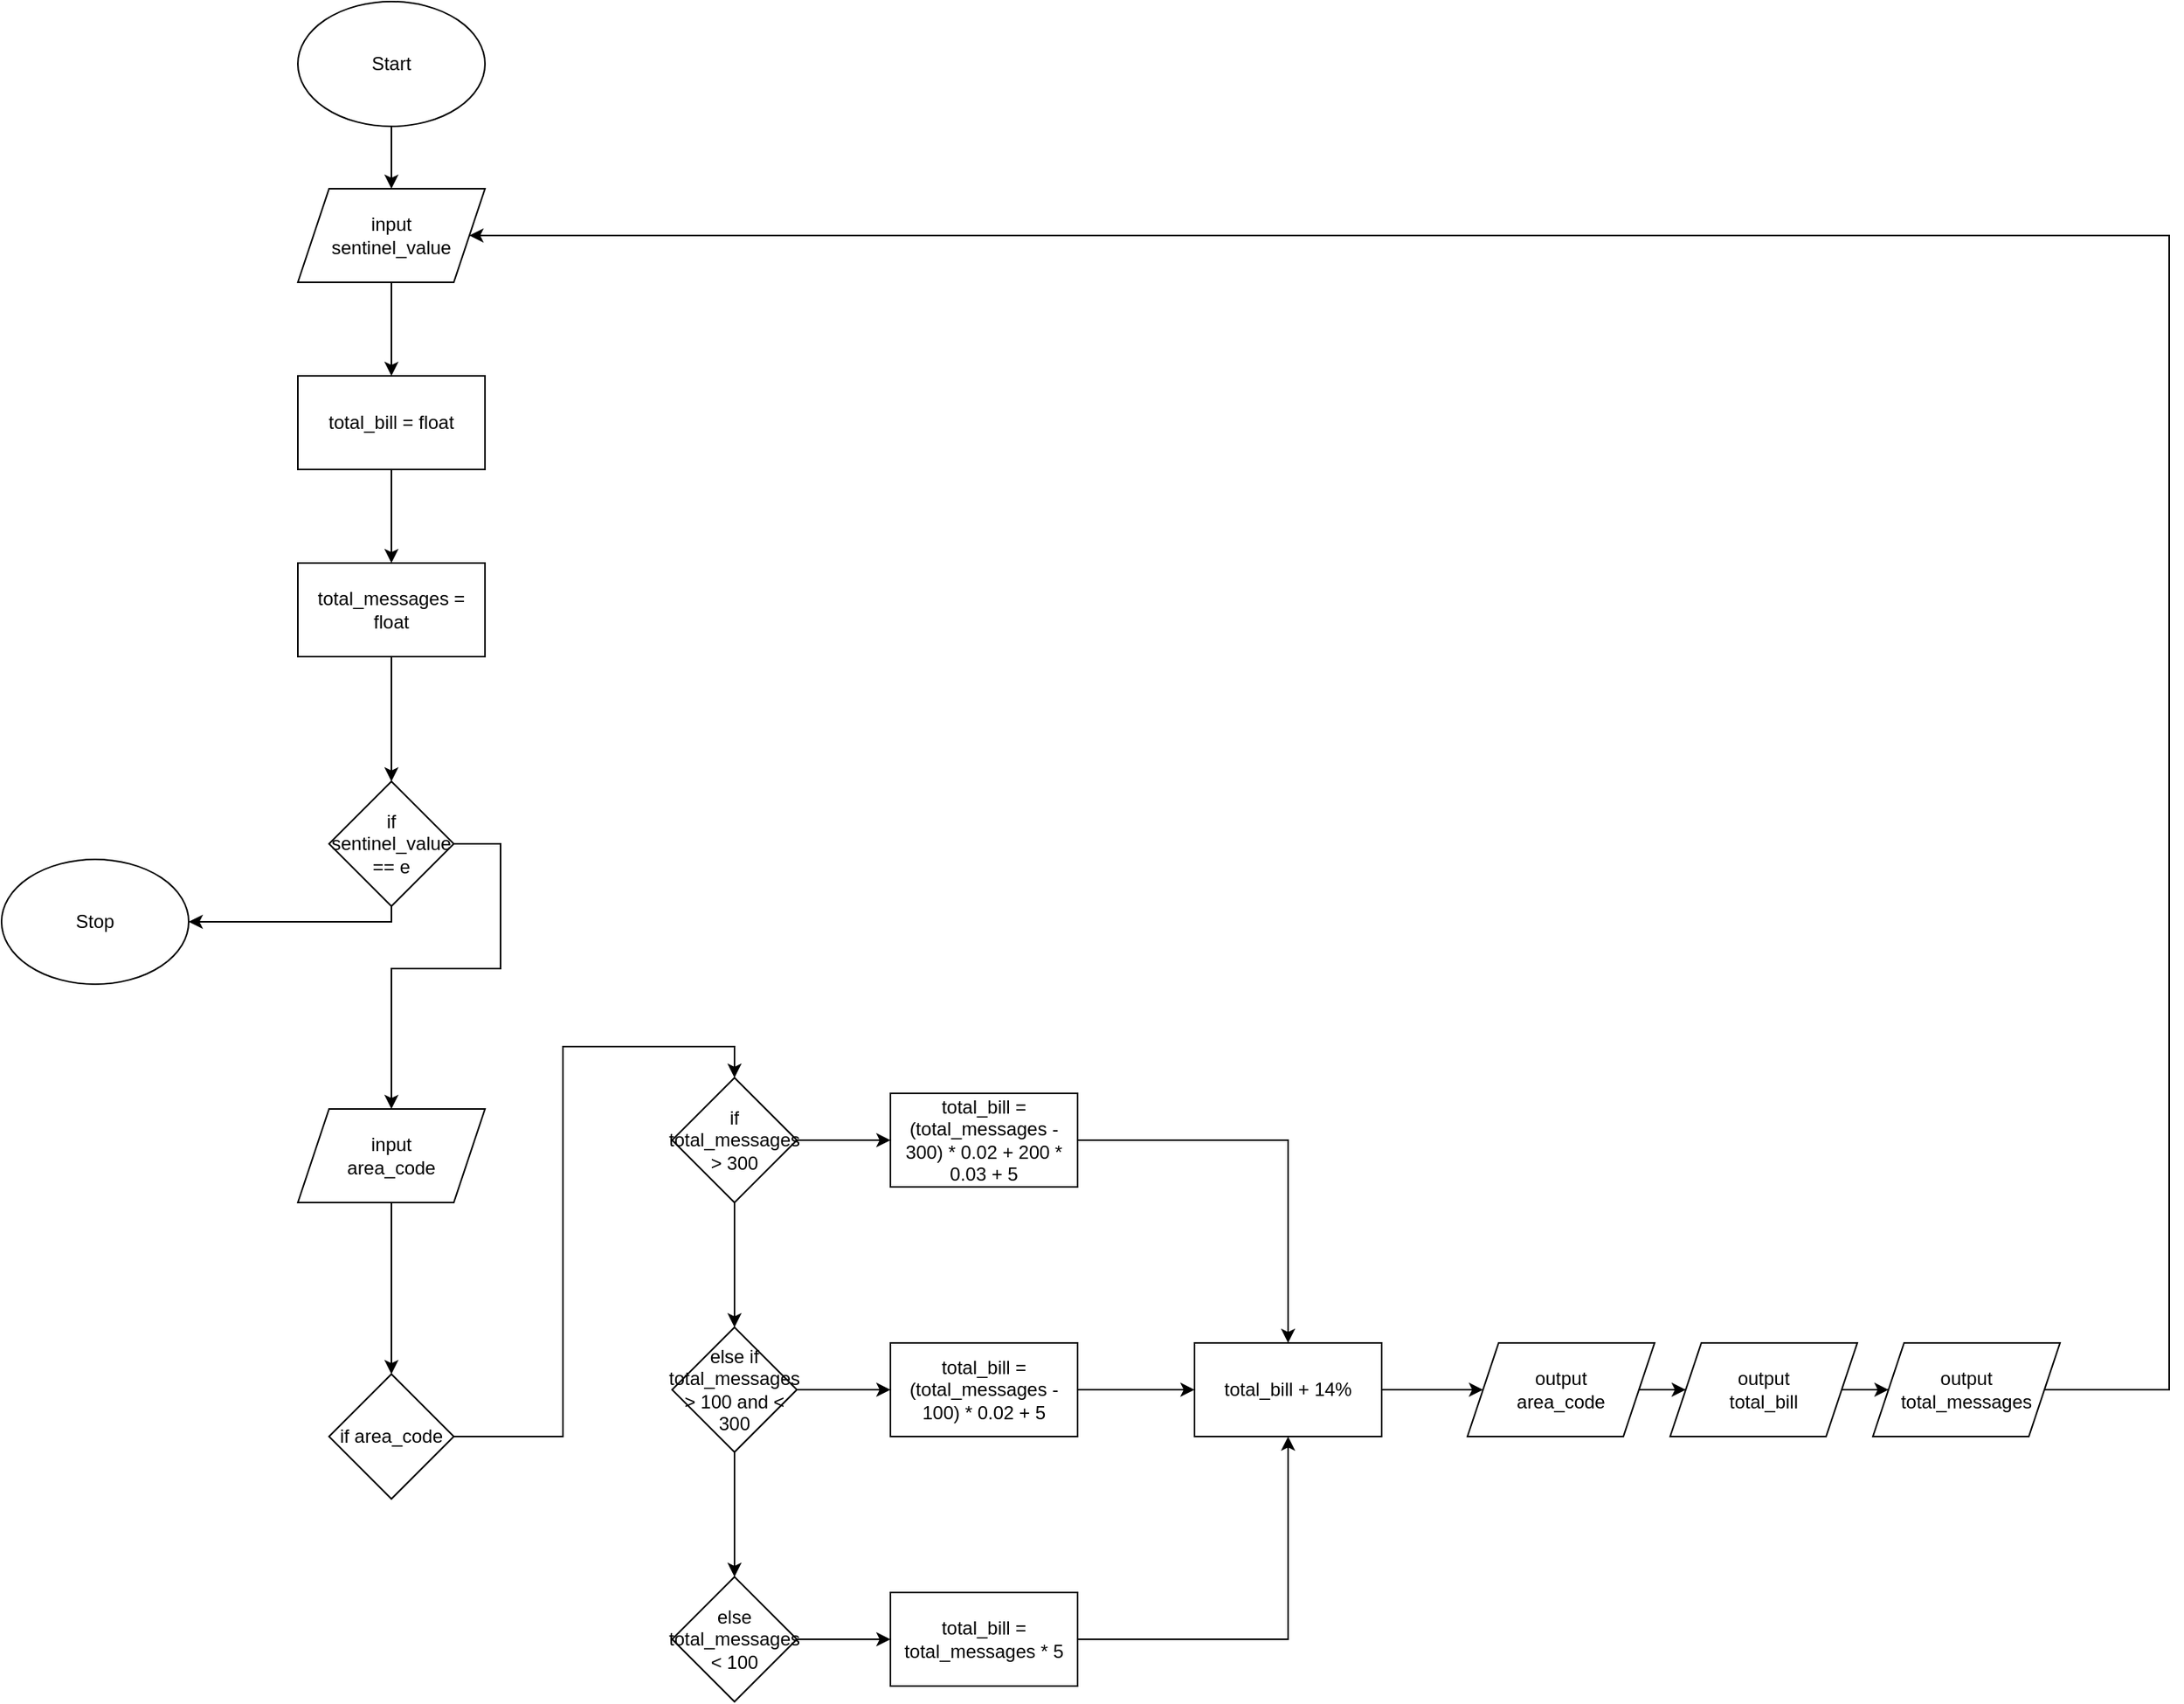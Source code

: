 <mxfile version="25.0.1">
  <diagram name="Page-1" id="dugwzRtyupv9mLhYKLsL">
    <mxGraphModel dx="1232" dy="1105" grid="1" gridSize="10" guides="1" tooltips="1" connect="1" arrows="1" fold="1" page="1" pageScale="1" pageWidth="850" pageHeight="1100" math="0" shadow="0">
      <root>
        <mxCell id="0" />
        <mxCell id="1" parent="0" />
        <mxCell id="bZ091jFOx24-brmOxki6-47" style="edgeStyle=orthogonalEdgeStyle;rounded=0;orthogonalLoop=1;jettySize=auto;html=1;entryX=0.5;entryY=0;entryDx=0;entryDy=0;" edge="1" parent="1" source="bZ091jFOx24-brmOxki6-3" target="bZ091jFOx24-brmOxki6-34">
          <mxGeometry relative="1" as="geometry" />
        </mxCell>
        <mxCell id="bZ091jFOx24-brmOxki6-3" value="Start" style="ellipse;whiteSpace=wrap;html=1;" vertex="1" parent="1">
          <mxGeometry x="400" y="850" width="120" height="80" as="geometry" />
        </mxCell>
        <mxCell id="bZ091jFOx24-brmOxki6-51" style="edgeStyle=orthogonalEdgeStyle;rounded=0;orthogonalLoop=1;jettySize=auto;html=1;" edge="1" parent="1" source="bZ091jFOx24-brmOxki6-5" target="bZ091jFOx24-brmOxki6-30">
          <mxGeometry relative="1" as="geometry" />
        </mxCell>
        <mxCell id="bZ091jFOx24-brmOxki6-5" value="&lt;div&gt;input&lt;/div&gt;&lt;div&gt;area_code&lt;br&gt;&lt;/div&gt;" style="shape=parallelogram;perimeter=parallelogramPerimeter;whiteSpace=wrap;html=1;fixedSize=1;" vertex="1" parent="1">
          <mxGeometry x="400" y="1560" width="120" height="60" as="geometry" />
        </mxCell>
        <mxCell id="bZ091jFOx24-brmOxki6-10" value="" style="edgeStyle=orthogonalEdgeStyle;rounded=0;orthogonalLoop=1;jettySize=auto;html=1;" edge="1" parent="1" source="bZ091jFOx24-brmOxki6-12" target="bZ091jFOx24-brmOxki6-15">
          <mxGeometry relative="1" as="geometry" />
        </mxCell>
        <mxCell id="bZ091jFOx24-brmOxki6-11" value="" style="edgeStyle=orthogonalEdgeStyle;rounded=0;orthogonalLoop=1;jettySize=auto;html=1;" edge="1" parent="1" source="bZ091jFOx24-brmOxki6-12" target="bZ091jFOx24-brmOxki6-18">
          <mxGeometry relative="1" as="geometry" />
        </mxCell>
        <mxCell id="bZ091jFOx24-brmOxki6-12" value="if total_messages &amp;gt; 300" style="rhombus;whiteSpace=wrap;html=1;" vertex="1" parent="1">
          <mxGeometry x="640" y="1540" width="80" height="80" as="geometry" />
        </mxCell>
        <mxCell id="bZ091jFOx24-brmOxki6-13" value="" style="edgeStyle=orthogonalEdgeStyle;rounded=0;orthogonalLoop=1;jettySize=auto;html=1;" edge="1" parent="1" source="bZ091jFOx24-brmOxki6-15" target="bZ091jFOx24-brmOxki6-20">
          <mxGeometry relative="1" as="geometry" />
        </mxCell>
        <mxCell id="bZ091jFOx24-brmOxki6-14" value="" style="edgeStyle=orthogonalEdgeStyle;rounded=0;orthogonalLoop=1;jettySize=auto;html=1;" edge="1" parent="1" source="bZ091jFOx24-brmOxki6-15" target="bZ091jFOx24-brmOxki6-22">
          <mxGeometry relative="1" as="geometry" />
        </mxCell>
        <mxCell id="bZ091jFOx24-brmOxki6-15" value="else if total_messages &amp;gt; 100 and &amp;lt; 300" style="rhombus;whiteSpace=wrap;html=1;" vertex="1" parent="1">
          <mxGeometry x="640" y="1700" width="80" height="80" as="geometry" />
        </mxCell>
        <mxCell id="bZ091jFOx24-brmOxki6-17" style="edgeStyle=orthogonalEdgeStyle;rounded=0;orthogonalLoop=1;jettySize=auto;html=1;entryX=0.5;entryY=0;entryDx=0;entryDy=0;" edge="1" parent="1" source="bZ091jFOx24-brmOxki6-18" target="bZ091jFOx24-brmOxki6-26">
          <mxGeometry relative="1" as="geometry" />
        </mxCell>
        <mxCell id="bZ091jFOx24-brmOxki6-18" value="total_bill = (total_messages - 300) * 0.02 + 200 * 0.03 + 5" style="whiteSpace=wrap;html=1;" vertex="1" parent="1">
          <mxGeometry x="780" y="1550" width="120" height="60" as="geometry" />
        </mxCell>
        <mxCell id="bZ091jFOx24-brmOxki6-19" style="edgeStyle=orthogonalEdgeStyle;rounded=0;orthogonalLoop=1;jettySize=auto;html=1;entryX=0;entryY=0.5;entryDx=0;entryDy=0;" edge="1" parent="1" source="bZ091jFOx24-brmOxki6-20" target="bZ091jFOx24-brmOxki6-26">
          <mxGeometry relative="1" as="geometry" />
        </mxCell>
        <mxCell id="bZ091jFOx24-brmOxki6-20" value="total_bill = (total_messages - 100) * 0.02 + 5" style="whiteSpace=wrap;html=1;" vertex="1" parent="1">
          <mxGeometry x="780" y="1710" width="120" height="60" as="geometry" />
        </mxCell>
        <mxCell id="bZ091jFOx24-brmOxki6-21" value="" style="edgeStyle=orthogonalEdgeStyle;rounded=0;orthogonalLoop=1;jettySize=auto;html=1;" edge="1" parent="1" source="bZ091jFOx24-brmOxki6-22" target="bZ091jFOx24-brmOxki6-24">
          <mxGeometry relative="1" as="geometry" />
        </mxCell>
        <mxCell id="bZ091jFOx24-brmOxki6-22" value="&lt;div&gt;else total_messages &amp;lt; 100&lt;br&gt;&lt;/div&gt;" style="rhombus;whiteSpace=wrap;html=1;" vertex="1" parent="1">
          <mxGeometry x="640" y="1860" width="80" height="80" as="geometry" />
        </mxCell>
        <mxCell id="bZ091jFOx24-brmOxki6-23" style="edgeStyle=orthogonalEdgeStyle;rounded=0;orthogonalLoop=1;jettySize=auto;html=1;entryX=0.5;entryY=1;entryDx=0;entryDy=0;" edge="1" parent="1" source="bZ091jFOx24-brmOxki6-24" target="bZ091jFOx24-brmOxki6-26">
          <mxGeometry relative="1" as="geometry" />
        </mxCell>
        <mxCell id="bZ091jFOx24-brmOxki6-24" value="total_bill = total_messages * 5" style="whiteSpace=wrap;html=1;" vertex="1" parent="1">
          <mxGeometry x="780" y="1870" width="120" height="60" as="geometry" />
        </mxCell>
        <mxCell id="bZ091jFOx24-brmOxki6-25" style="edgeStyle=orthogonalEdgeStyle;rounded=0;orthogonalLoop=1;jettySize=auto;html=1;entryX=1;entryY=0.5;entryDx=0;entryDy=0;" edge="1" parent="1" source="bZ091jFOx24-brmOxki6-43" target="bZ091jFOx24-brmOxki6-34">
          <mxGeometry relative="1" as="geometry">
            <mxPoint x="1620" y="1740" as="targetPoint" />
            <Array as="points">
              <mxPoint x="1600" y="1740" />
              <mxPoint x="1600" y="1000" />
            </Array>
          </mxGeometry>
        </mxCell>
        <mxCell id="bZ091jFOx24-brmOxki6-26" value="&lt;div&gt;total_bill + 14%&lt;/div&gt;" style="rounded=0;whiteSpace=wrap;html=1;" vertex="1" parent="1">
          <mxGeometry x="975" y="1710" width="120" height="60" as="geometry" />
        </mxCell>
        <mxCell id="bZ091jFOx24-brmOxki6-32" style="edgeStyle=orthogonalEdgeStyle;rounded=0;orthogonalLoop=1;jettySize=auto;html=1;entryX=0.5;entryY=0;entryDx=0;entryDy=0;" edge="1" parent="1" source="bZ091jFOx24-brmOxki6-30" target="bZ091jFOx24-brmOxki6-12">
          <mxGeometry relative="1" as="geometry" />
        </mxCell>
        <mxCell id="bZ091jFOx24-brmOxki6-30" value="if area_code" style="rhombus;whiteSpace=wrap;html=1;rounded=0;" vertex="1" parent="1">
          <mxGeometry x="420" y="1730" width="80" height="80" as="geometry" />
        </mxCell>
        <mxCell id="bZ091jFOx24-brmOxki6-34" value="&lt;div&gt;input&lt;/div&gt;&lt;div&gt;sentinel_value&lt;br&gt;&lt;/div&gt;" style="shape=parallelogram;perimeter=parallelogramPerimeter;whiteSpace=wrap;html=1;fixedSize=1;" vertex="1" parent="1">
          <mxGeometry x="400" y="970" width="120" height="60" as="geometry" />
        </mxCell>
        <mxCell id="bZ091jFOx24-brmOxki6-37" value="" style="edgeStyle=orthogonalEdgeStyle;rounded=0;orthogonalLoop=1;jettySize=auto;html=1;" edge="1" parent="1" source="bZ091jFOx24-brmOxki6-53" target="bZ091jFOx24-brmOxki6-36">
          <mxGeometry relative="1" as="geometry">
            <mxPoint x="460" y="1310" as="sourcePoint" />
            <mxPoint x="460" y="1470" as="targetPoint" />
          </mxGeometry>
        </mxCell>
        <mxCell id="bZ091jFOx24-brmOxki6-38" style="edgeStyle=orthogonalEdgeStyle;rounded=0;orthogonalLoop=1;jettySize=auto;html=1;entryX=0.5;entryY=0;entryDx=0;entryDy=0;" edge="1" parent="1" source="bZ091jFOx24-brmOxki6-36" target="bZ091jFOx24-brmOxki6-5">
          <mxGeometry relative="1" as="geometry">
            <Array as="points">
              <mxPoint x="530" y="1390" />
              <mxPoint x="530" y="1470" />
            </Array>
          </mxGeometry>
        </mxCell>
        <mxCell id="bZ091jFOx24-brmOxki6-39" style="edgeStyle=orthogonalEdgeStyle;rounded=0;orthogonalLoop=1;jettySize=auto;html=1;" edge="1" parent="1" source="bZ091jFOx24-brmOxki6-36" target="bZ091jFOx24-brmOxki6-40">
          <mxGeometry relative="1" as="geometry">
            <mxPoint x="270" y="1440" as="targetPoint" />
            <Array as="points">
              <mxPoint x="460" y="1440" />
            </Array>
          </mxGeometry>
        </mxCell>
        <mxCell id="bZ091jFOx24-brmOxki6-36" value="if sentinel_value == e" style="rhombus;whiteSpace=wrap;html=1;" vertex="1" parent="1">
          <mxGeometry x="420" y="1350" width="80" height="80" as="geometry" />
        </mxCell>
        <mxCell id="bZ091jFOx24-brmOxki6-40" value="Stop" style="ellipse;whiteSpace=wrap;html=1;" vertex="1" parent="1">
          <mxGeometry x="210" y="1400" width="120" height="80" as="geometry" />
        </mxCell>
        <mxCell id="bZ091jFOx24-brmOxki6-42" value="" style="edgeStyle=orthogonalEdgeStyle;rounded=0;orthogonalLoop=1;jettySize=auto;html=1;entryX=0;entryY=0.5;entryDx=0;entryDy=0;" edge="1" parent="1" source="bZ091jFOx24-brmOxki6-49" target="bZ091jFOx24-brmOxki6-41">
          <mxGeometry relative="1" as="geometry">
            <mxPoint x="1085" y="1740" as="sourcePoint" />
            <mxPoint x="1320" y="1740" as="targetPoint" />
          </mxGeometry>
        </mxCell>
        <mxCell id="bZ091jFOx24-brmOxki6-41" value="&lt;div&gt;output&lt;/div&gt;&lt;div&gt;total_bill&lt;br&gt;&lt;/div&gt;" style="shape=parallelogram;perimeter=parallelogramPerimeter;whiteSpace=wrap;html=1;fixedSize=1;" vertex="1" parent="1">
          <mxGeometry x="1280" y="1710" width="120" height="60" as="geometry" />
        </mxCell>
        <mxCell id="bZ091jFOx24-brmOxki6-44" value="" style="edgeStyle=orthogonalEdgeStyle;rounded=0;orthogonalLoop=1;jettySize=auto;html=1;entryX=0;entryY=0.5;entryDx=0;entryDy=0;" edge="1" parent="1" source="bZ091jFOx24-brmOxki6-41" target="bZ091jFOx24-brmOxki6-43">
          <mxGeometry relative="1" as="geometry">
            <mxPoint x="1370" y="1740" as="sourcePoint" />
            <mxPoint x="1640" y="1740" as="targetPoint" />
          </mxGeometry>
        </mxCell>
        <mxCell id="bZ091jFOx24-brmOxki6-43" value="&lt;div&gt;output&lt;/div&gt;&lt;div&gt;total_messages&lt;br&gt;&lt;/div&gt;" style="shape=parallelogram;perimeter=parallelogramPerimeter;whiteSpace=wrap;html=1;fixedSize=1;" vertex="1" parent="1">
          <mxGeometry x="1410" y="1710" width="120" height="60" as="geometry" />
        </mxCell>
        <mxCell id="bZ091jFOx24-brmOxki6-48" value="" style="edgeStyle=orthogonalEdgeStyle;rounded=0;orthogonalLoop=1;jettySize=auto;html=1;" edge="1" parent="1" source="bZ091jFOx24-brmOxki6-34" target="bZ091jFOx24-brmOxki6-16">
          <mxGeometry relative="1" as="geometry">
            <mxPoint x="460" y="1220" as="sourcePoint" />
            <mxPoint x="460" y="1350" as="targetPoint" />
          </mxGeometry>
        </mxCell>
        <mxCell id="bZ091jFOx24-brmOxki6-16" value="total_bill = float" style="rounded=0;whiteSpace=wrap;html=1;" vertex="1" parent="1">
          <mxGeometry x="400" y="1090" width="120" height="60" as="geometry" />
        </mxCell>
        <mxCell id="bZ091jFOx24-brmOxki6-50" value="" style="edgeStyle=orthogonalEdgeStyle;rounded=0;orthogonalLoop=1;jettySize=auto;html=1;entryX=0;entryY=0.5;entryDx=0;entryDy=0;" edge="1" parent="1" source="bZ091jFOx24-brmOxki6-26" target="bZ091jFOx24-brmOxki6-49">
          <mxGeometry relative="1" as="geometry">
            <mxPoint x="1095" y="1740" as="sourcePoint" />
            <mxPoint x="1300" y="1740" as="targetPoint" />
          </mxGeometry>
        </mxCell>
        <mxCell id="bZ091jFOx24-brmOxki6-49" value="&lt;div&gt;output&lt;/div&gt;&lt;div&gt;area_code&lt;br&gt;&lt;/div&gt;" style="shape=parallelogram;perimeter=parallelogramPerimeter;whiteSpace=wrap;html=1;fixedSize=1;" vertex="1" parent="1">
          <mxGeometry x="1150" y="1710" width="120" height="60" as="geometry" />
        </mxCell>
        <mxCell id="bZ091jFOx24-brmOxki6-54" value="" style="edgeStyle=orthogonalEdgeStyle;rounded=0;orthogonalLoop=1;jettySize=auto;html=1;" edge="1" parent="1" source="bZ091jFOx24-brmOxki6-16" target="bZ091jFOx24-brmOxki6-53">
          <mxGeometry relative="1" as="geometry">
            <mxPoint x="460" y="1170" as="sourcePoint" />
            <mxPoint x="460" y="1380" as="targetPoint" />
          </mxGeometry>
        </mxCell>
        <mxCell id="bZ091jFOx24-brmOxki6-53" value="total_messages = float" style="rounded=0;whiteSpace=wrap;html=1;" vertex="1" parent="1">
          <mxGeometry x="400" y="1210" width="120" height="60" as="geometry" />
        </mxCell>
      </root>
    </mxGraphModel>
  </diagram>
</mxfile>
